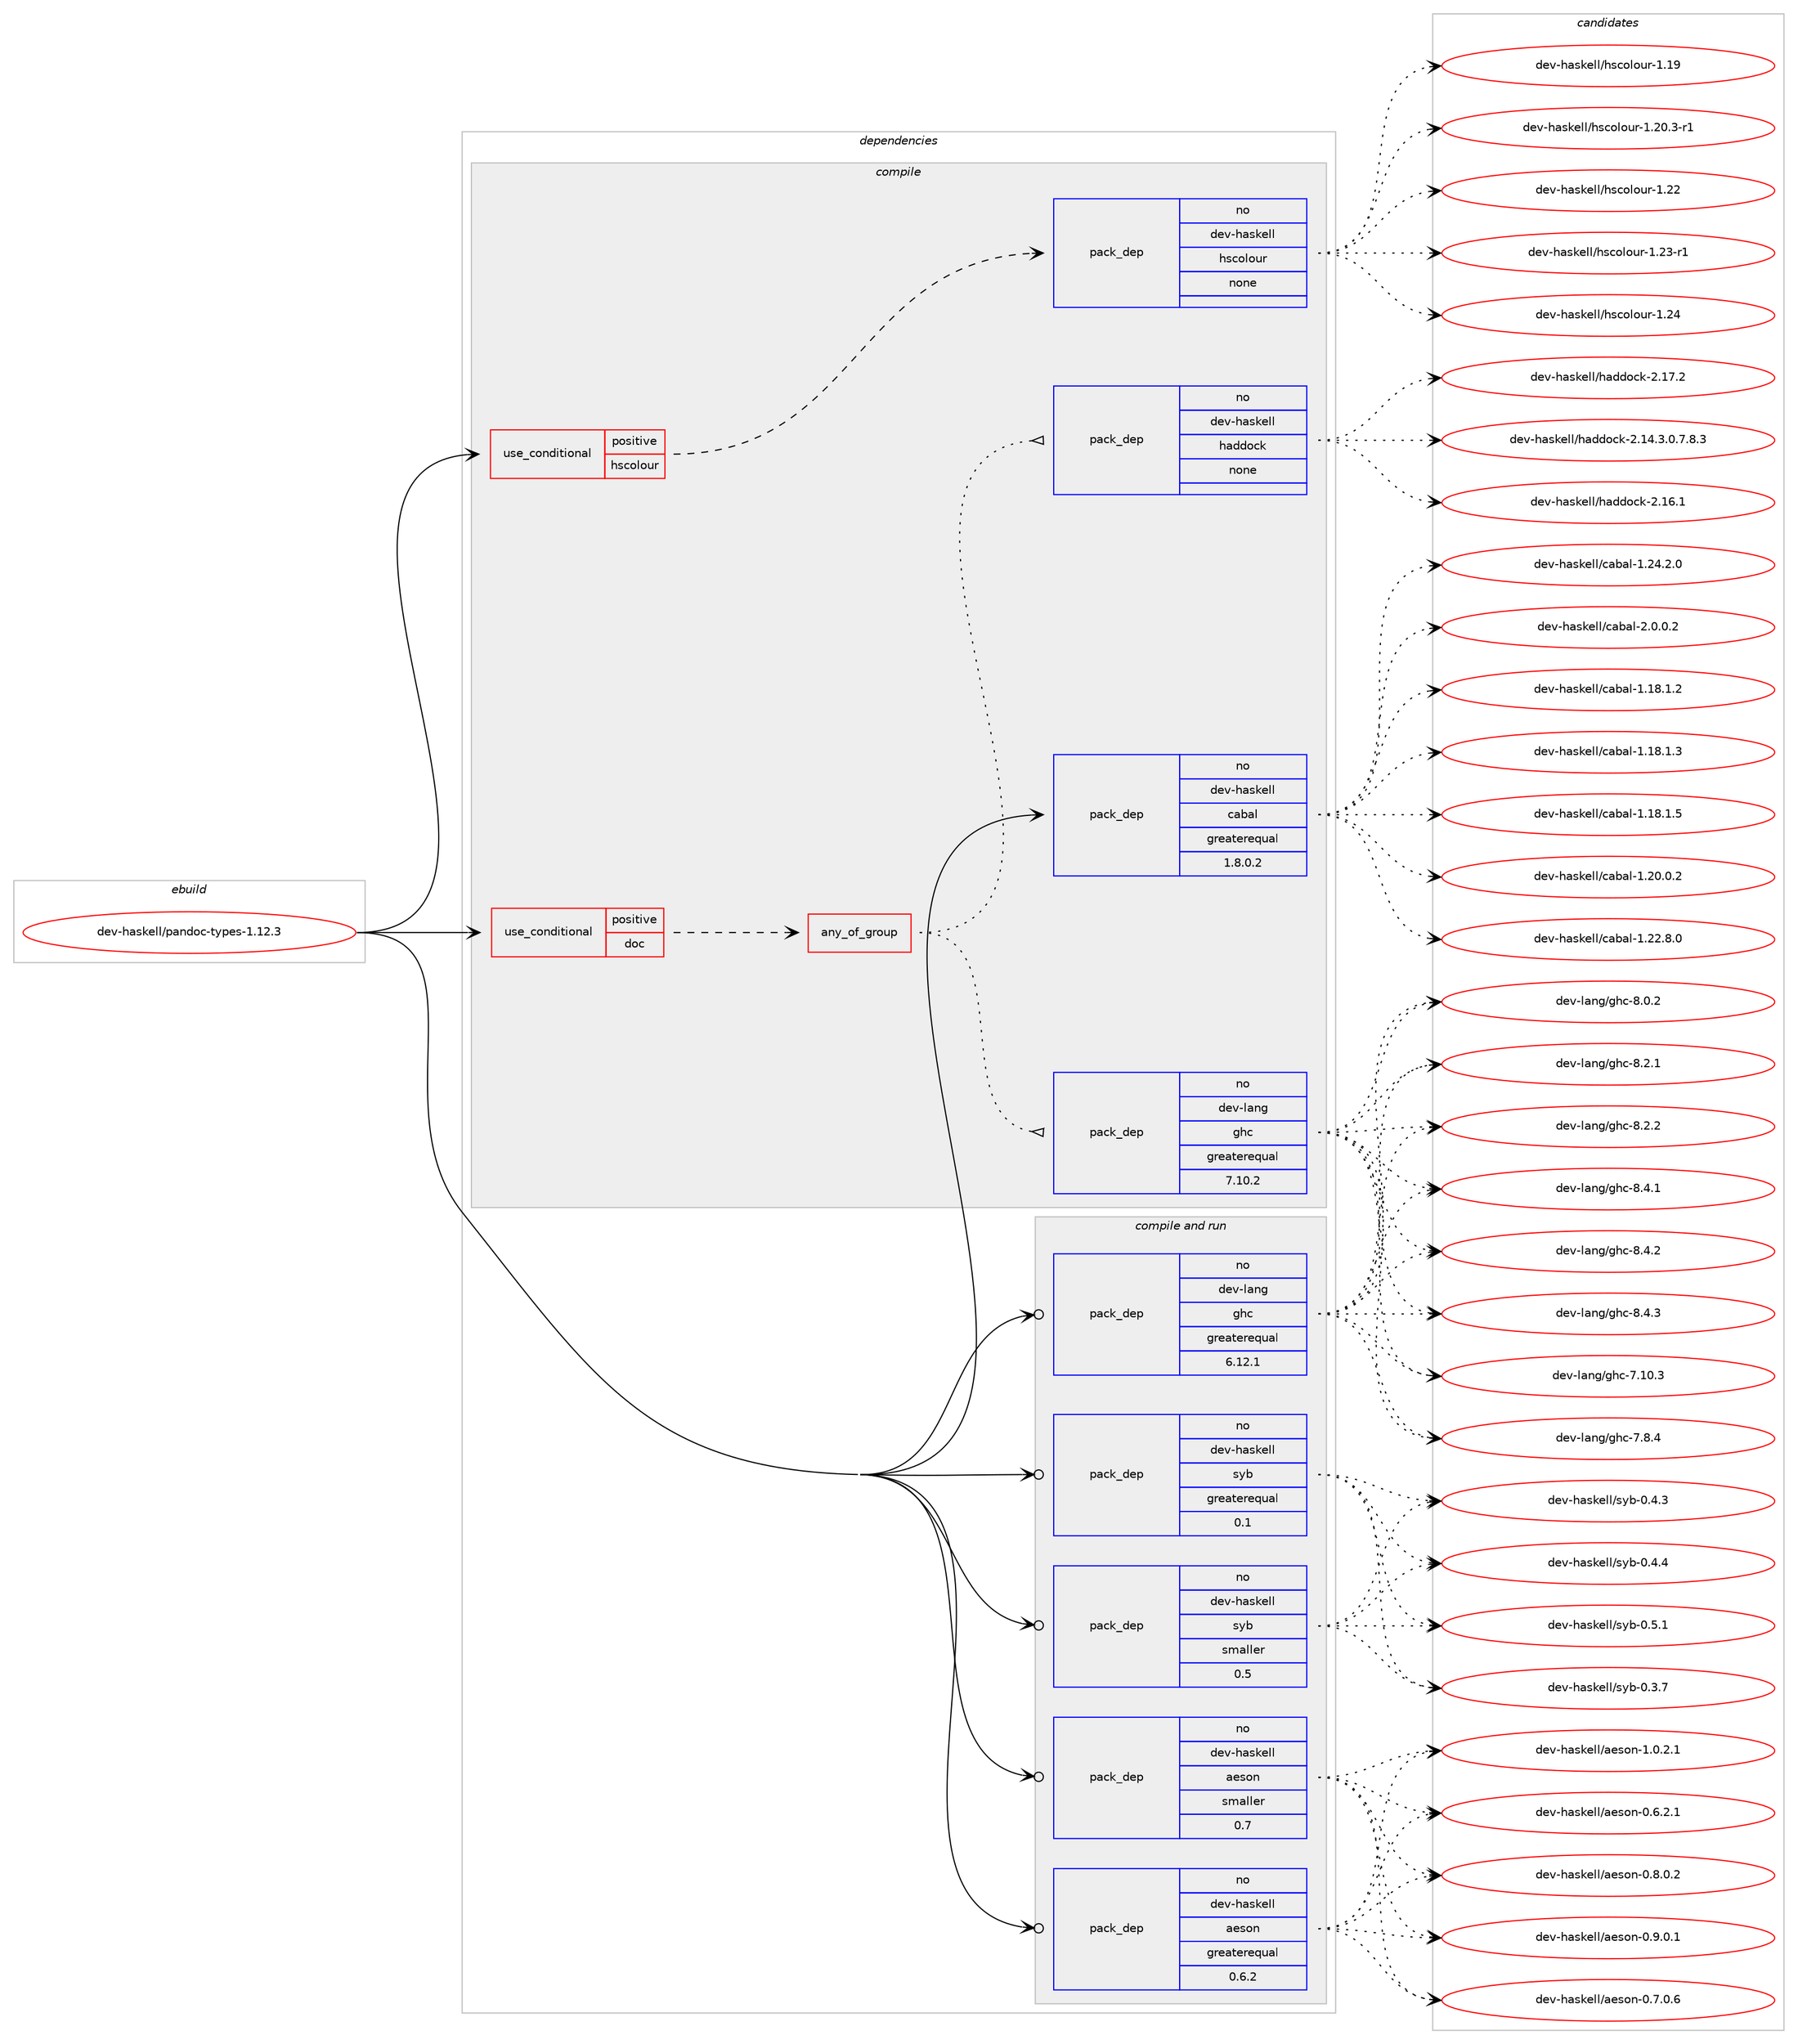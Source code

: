 digraph prolog {

# *************
# Graph options
# *************

newrank=true;
concentrate=true;
compound=true;
graph [rankdir=LR,fontname=Helvetica,fontsize=10,ranksep=1.5];#, ranksep=2.5, nodesep=0.2];
edge  [arrowhead=vee];
node  [fontname=Helvetica,fontsize=10];

# **********
# The ebuild
# **********

subgraph cluster_leftcol {
color=gray;
rank=same;
label=<<i>ebuild</i>>;
id [label="dev-haskell/pandoc-types-1.12.3", color=red, width=4, href="../dev-haskell/pandoc-types-1.12.3.svg"];
}

# ****************
# The dependencies
# ****************

subgraph cluster_midcol {
color=gray;
label=<<i>dependencies</i>>;
subgraph cluster_compile {
fillcolor="#eeeeee";
style=filled;
label=<<i>compile</i>>;
subgraph cond360947 {
dependency1340979 [label=<<TABLE BORDER="0" CELLBORDER="1" CELLSPACING="0" CELLPADDING="4"><TR><TD ROWSPAN="3" CELLPADDING="10">use_conditional</TD></TR><TR><TD>positive</TD></TR><TR><TD>doc</TD></TR></TABLE>>, shape=none, color=red];
subgraph any21349 {
dependency1340980 [label=<<TABLE BORDER="0" CELLBORDER="1" CELLSPACING="0" CELLPADDING="4"><TR><TD CELLPADDING="10">any_of_group</TD></TR></TABLE>>, shape=none, color=red];subgraph pack958131 {
dependency1340981 [label=<<TABLE BORDER="0" CELLBORDER="1" CELLSPACING="0" CELLPADDING="4" WIDTH="220"><TR><TD ROWSPAN="6" CELLPADDING="30">pack_dep</TD></TR><TR><TD WIDTH="110">no</TD></TR><TR><TD>dev-haskell</TD></TR><TR><TD>haddock</TD></TR><TR><TD>none</TD></TR><TR><TD></TD></TR></TABLE>>, shape=none, color=blue];
}
dependency1340980:e -> dependency1340981:w [weight=20,style="dotted",arrowhead="oinv"];
subgraph pack958132 {
dependency1340982 [label=<<TABLE BORDER="0" CELLBORDER="1" CELLSPACING="0" CELLPADDING="4" WIDTH="220"><TR><TD ROWSPAN="6" CELLPADDING="30">pack_dep</TD></TR><TR><TD WIDTH="110">no</TD></TR><TR><TD>dev-lang</TD></TR><TR><TD>ghc</TD></TR><TR><TD>greaterequal</TD></TR><TR><TD>7.10.2</TD></TR></TABLE>>, shape=none, color=blue];
}
dependency1340980:e -> dependency1340982:w [weight=20,style="dotted",arrowhead="oinv"];
}
dependency1340979:e -> dependency1340980:w [weight=20,style="dashed",arrowhead="vee"];
}
id:e -> dependency1340979:w [weight=20,style="solid",arrowhead="vee"];
subgraph cond360948 {
dependency1340983 [label=<<TABLE BORDER="0" CELLBORDER="1" CELLSPACING="0" CELLPADDING="4"><TR><TD ROWSPAN="3" CELLPADDING="10">use_conditional</TD></TR><TR><TD>positive</TD></TR><TR><TD>hscolour</TD></TR></TABLE>>, shape=none, color=red];
subgraph pack958133 {
dependency1340984 [label=<<TABLE BORDER="0" CELLBORDER="1" CELLSPACING="0" CELLPADDING="4" WIDTH="220"><TR><TD ROWSPAN="6" CELLPADDING="30">pack_dep</TD></TR><TR><TD WIDTH="110">no</TD></TR><TR><TD>dev-haskell</TD></TR><TR><TD>hscolour</TD></TR><TR><TD>none</TD></TR><TR><TD></TD></TR></TABLE>>, shape=none, color=blue];
}
dependency1340983:e -> dependency1340984:w [weight=20,style="dashed",arrowhead="vee"];
}
id:e -> dependency1340983:w [weight=20,style="solid",arrowhead="vee"];
subgraph pack958134 {
dependency1340985 [label=<<TABLE BORDER="0" CELLBORDER="1" CELLSPACING="0" CELLPADDING="4" WIDTH="220"><TR><TD ROWSPAN="6" CELLPADDING="30">pack_dep</TD></TR><TR><TD WIDTH="110">no</TD></TR><TR><TD>dev-haskell</TD></TR><TR><TD>cabal</TD></TR><TR><TD>greaterequal</TD></TR><TR><TD>1.8.0.2</TD></TR></TABLE>>, shape=none, color=blue];
}
id:e -> dependency1340985:w [weight=20,style="solid",arrowhead="vee"];
}
subgraph cluster_compileandrun {
fillcolor="#eeeeee";
style=filled;
label=<<i>compile and run</i>>;
subgraph pack958135 {
dependency1340986 [label=<<TABLE BORDER="0" CELLBORDER="1" CELLSPACING="0" CELLPADDING="4" WIDTH="220"><TR><TD ROWSPAN="6" CELLPADDING="30">pack_dep</TD></TR><TR><TD WIDTH="110">no</TD></TR><TR><TD>dev-haskell</TD></TR><TR><TD>aeson</TD></TR><TR><TD>greaterequal</TD></TR><TR><TD>0.6.2</TD></TR></TABLE>>, shape=none, color=blue];
}
id:e -> dependency1340986:w [weight=20,style="solid",arrowhead="odotvee"];
subgraph pack958136 {
dependency1340987 [label=<<TABLE BORDER="0" CELLBORDER="1" CELLSPACING="0" CELLPADDING="4" WIDTH="220"><TR><TD ROWSPAN="6" CELLPADDING="30">pack_dep</TD></TR><TR><TD WIDTH="110">no</TD></TR><TR><TD>dev-haskell</TD></TR><TR><TD>aeson</TD></TR><TR><TD>smaller</TD></TR><TR><TD>0.7</TD></TR></TABLE>>, shape=none, color=blue];
}
id:e -> dependency1340987:w [weight=20,style="solid",arrowhead="odotvee"];
subgraph pack958137 {
dependency1340988 [label=<<TABLE BORDER="0" CELLBORDER="1" CELLSPACING="0" CELLPADDING="4" WIDTH="220"><TR><TD ROWSPAN="6" CELLPADDING="30">pack_dep</TD></TR><TR><TD WIDTH="110">no</TD></TR><TR><TD>dev-haskell</TD></TR><TR><TD>syb</TD></TR><TR><TD>greaterequal</TD></TR><TR><TD>0.1</TD></TR></TABLE>>, shape=none, color=blue];
}
id:e -> dependency1340988:w [weight=20,style="solid",arrowhead="odotvee"];
subgraph pack958138 {
dependency1340989 [label=<<TABLE BORDER="0" CELLBORDER="1" CELLSPACING="0" CELLPADDING="4" WIDTH="220"><TR><TD ROWSPAN="6" CELLPADDING="30">pack_dep</TD></TR><TR><TD WIDTH="110">no</TD></TR><TR><TD>dev-haskell</TD></TR><TR><TD>syb</TD></TR><TR><TD>smaller</TD></TR><TR><TD>0.5</TD></TR></TABLE>>, shape=none, color=blue];
}
id:e -> dependency1340989:w [weight=20,style="solid",arrowhead="odotvee"];
subgraph pack958139 {
dependency1340990 [label=<<TABLE BORDER="0" CELLBORDER="1" CELLSPACING="0" CELLPADDING="4" WIDTH="220"><TR><TD ROWSPAN="6" CELLPADDING="30">pack_dep</TD></TR><TR><TD WIDTH="110">no</TD></TR><TR><TD>dev-lang</TD></TR><TR><TD>ghc</TD></TR><TR><TD>greaterequal</TD></TR><TR><TD>6.12.1</TD></TR></TABLE>>, shape=none, color=blue];
}
id:e -> dependency1340990:w [weight=20,style="solid",arrowhead="odotvee"];
}
subgraph cluster_run {
fillcolor="#eeeeee";
style=filled;
label=<<i>run</i>>;
}
}

# **************
# The candidates
# **************

subgraph cluster_choices {
rank=same;
color=gray;
label=<<i>candidates</i>>;

subgraph choice958131 {
color=black;
nodesep=1;
choice1001011184510497115107101108108471049710010011199107455046495246514648465546564651 [label="dev-haskell/haddock-2.14.3.0.7.8.3", color=red, width=4,href="../dev-haskell/haddock-2.14.3.0.7.8.3.svg"];
choice100101118451049711510710110810847104971001001119910745504649544649 [label="dev-haskell/haddock-2.16.1", color=red, width=4,href="../dev-haskell/haddock-2.16.1.svg"];
choice100101118451049711510710110810847104971001001119910745504649554650 [label="dev-haskell/haddock-2.17.2", color=red, width=4,href="../dev-haskell/haddock-2.17.2.svg"];
dependency1340981:e -> choice1001011184510497115107101108108471049710010011199107455046495246514648465546564651:w [style=dotted,weight="100"];
dependency1340981:e -> choice100101118451049711510710110810847104971001001119910745504649544649:w [style=dotted,weight="100"];
dependency1340981:e -> choice100101118451049711510710110810847104971001001119910745504649554650:w [style=dotted,weight="100"];
}
subgraph choice958132 {
color=black;
nodesep=1;
choice1001011184510897110103471031049945554649484651 [label="dev-lang/ghc-7.10.3", color=red, width=4,href="../dev-lang/ghc-7.10.3.svg"];
choice10010111845108971101034710310499455546564652 [label="dev-lang/ghc-7.8.4", color=red, width=4,href="../dev-lang/ghc-7.8.4.svg"];
choice10010111845108971101034710310499455646484650 [label="dev-lang/ghc-8.0.2", color=red, width=4,href="../dev-lang/ghc-8.0.2.svg"];
choice10010111845108971101034710310499455646504649 [label="dev-lang/ghc-8.2.1", color=red, width=4,href="../dev-lang/ghc-8.2.1.svg"];
choice10010111845108971101034710310499455646504650 [label="dev-lang/ghc-8.2.2", color=red, width=4,href="../dev-lang/ghc-8.2.2.svg"];
choice10010111845108971101034710310499455646524649 [label="dev-lang/ghc-8.4.1", color=red, width=4,href="../dev-lang/ghc-8.4.1.svg"];
choice10010111845108971101034710310499455646524650 [label="dev-lang/ghc-8.4.2", color=red, width=4,href="../dev-lang/ghc-8.4.2.svg"];
choice10010111845108971101034710310499455646524651 [label="dev-lang/ghc-8.4.3", color=red, width=4,href="../dev-lang/ghc-8.4.3.svg"];
dependency1340982:e -> choice1001011184510897110103471031049945554649484651:w [style=dotted,weight="100"];
dependency1340982:e -> choice10010111845108971101034710310499455546564652:w [style=dotted,weight="100"];
dependency1340982:e -> choice10010111845108971101034710310499455646484650:w [style=dotted,weight="100"];
dependency1340982:e -> choice10010111845108971101034710310499455646504649:w [style=dotted,weight="100"];
dependency1340982:e -> choice10010111845108971101034710310499455646504650:w [style=dotted,weight="100"];
dependency1340982:e -> choice10010111845108971101034710310499455646524649:w [style=dotted,weight="100"];
dependency1340982:e -> choice10010111845108971101034710310499455646524650:w [style=dotted,weight="100"];
dependency1340982:e -> choice10010111845108971101034710310499455646524651:w [style=dotted,weight="100"];
}
subgraph choice958133 {
color=black;
nodesep=1;
choice100101118451049711510710110810847104115991111081111171144549464957 [label="dev-haskell/hscolour-1.19", color=red, width=4,href="../dev-haskell/hscolour-1.19.svg"];
choice10010111845104971151071011081084710411599111108111117114454946504846514511449 [label="dev-haskell/hscolour-1.20.3-r1", color=red, width=4,href="../dev-haskell/hscolour-1.20.3-r1.svg"];
choice100101118451049711510710110810847104115991111081111171144549465050 [label="dev-haskell/hscolour-1.22", color=red, width=4,href="../dev-haskell/hscolour-1.22.svg"];
choice1001011184510497115107101108108471041159911110811111711445494650514511449 [label="dev-haskell/hscolour-1.23-r1", color=red, width=4,href="../dev-haskell/hscolour-1.23-r1.svg"];
choice100101118451049711510710110810847104115991111081111171144549465052 [label="dev-haskell/hscolour-1.24", color=red, width=4,href="../dev-haskell/hscolour-1.24.svg"];
dependency1340984:e -> choice100101118451049711510710110810847104115991111081111171144549464957:w [style=dotted,weight="100"];
dependency1340984:e -> choice10010111845104971151071011081084710411599111108111117114454946504846514511449:w [style=dotted,weight="100"];
dependency1340984:e -> choice100101118451049711510710110810847104115991111081111171144549465050:w [style=dotted,weight="100"];
dependency1340984:e -> choice1001011184510497115107101108108471041159911110811111711445494650514511449:w [style=dotted,weight="100"];
dependency1340984:e -> choice100101118451049711510710110810847104115991111081111171144549465052:w [style=dotted,weight="100"];
}
subgraph choice958134 {
color=black;
nodesep=1;
choice10010111845104971151071011081084799979897108454946495646494650 [label="dev-haskell/cabal-1.18.1.2", color=red, width=4,href="../dev-haskell/cabal-1.18.1.2.svg"];
choice10010111845104971151071011081084799979897108454946495646494651 [label="dev-haskell/cabal-1.18.1.3", color=red, width=4,href="../dev-haskell/cabal-1.18.1.3.svg"];
choice10010111845104971151071011081084799979897108454946495646494653 [label="dev-haskell/cabal-1.18.1.5", color=red, width=4,href="../dev-haskell/cabal-1.18.1.5.svg"];
choice10010111845104971151071011081084799979897108454946504846484650 [label="dev-haskell/cabal-1.20.0.2", color=red, width=4,href="../dev-haskell/cabal-1.20.0.2.svg"];
choice10010111845104971151071011081084799979897108454946505046564648 [label="dev-haskell/cabal-1.22.8.0", color=red, width=4,href="../dev-haskell/cabal-1.22.8.0.svg"];
choice10010111845104971151071011081084799979897108454946505246504648 [label="dev-haskell/cabal-1.24.2.0", color=red, width=4,href="../dev-haskell/cabal-1.24.2.0.svg"];
choice100101118451049711510710110810847999798971084550464846484650 [label="dev-haskell/cabal-2.0.0.2", color=red, width=4,href="../dev-haskell/cabal-2.0.0.2.svg"];
dependency1340985:e -> choice10010111845104971151071011081084799979897108454946495646494650:w [style=dotted,weight="100"];
dependency1340985:e -> choice10010111845104971151071011081084799979897108454946495646494651:w [style=dotted,weight="100"];
dependency1340985:e -> choice10010111845104971151071011081084799979897108454946495646494653:w [style=dotted,weight="100"];
dependency1340985:e -> choice10010111845104971151071011081084799979897108454946504846484650:w [style=dotted,weight="100"];
dependency1340985:e -> choice10010111845104971151071011081084799979897108454946505046564648:w [style=dotted,weight="100"];
dependency1340985:e -> choice10010111845104971151071011081084799979897108454946505246504648:w [style=dotted,weight="100"];
dependency1340985:e -> choice100101118451049711510710110810847999798971084550464846484650:w [style=dotted,weight="100"];
}
subgraph choice958135 {
color=black;
nodesep=1;
choice100101118451049711510710110810847971011151111104548465446504649 [label="dev-haskell/aeson-0.6.2.1", color=red, width=4,href="../dev-haskell/aeson-0.6.2.1.svg"];
choice100101118451049711510710110810847971011151111104548465546484654 [label="dev-haskell/aeson-0.7.0.6", color=red, width=4,href="../dev-haskell/aeson-0.7.0.6.svg"];
choice100101118451049711510710110810847971011151111104548465646484650 [label="dev-haskell/aeson-0.8.0.2", color=red, width=4,href="../dev-haskell/aeson-0.8.0.2.svg"];
choice100101118451049711510710110810847971011151111104548465746484649 [label="dev-haskell/aeson-0.9.0.1", color=red, width=4,href="../dev-haskell/aeson-0.9.0.1.svg"];
choice100101118451049711510710110810847971011151111104549464846504649 [label="dev-haskell/aeson-1.0.2.1", color=red, width=4,href="../dev-haskell/aeson-1.0.2.1.svg"];
dependency1340986:e -> choice100101118451049711510710110810847971011151111104548465446504649:w [style=dotted,weight="100"];
dependency1340986:e -> choice100101118451049711510710110810847971011151111104548465546484654:w [style=dotted,weight="100"];
dependency1340986:e -> choice100101118451049711510710110810847971011151111104548465646484650:w [style=dotted,weight="100"];
dependency1340986:e -> choice100101118451049711510710110810847971011151111104548465746484649:w [style=dotted,weight="100"];
dependency1340986:e -> choice100101118451049711510710110810847971011151111104549464846504649:w [style=dotted,weight="100"];
}
subgraph choice958136 {
color=black;
nodesep=1;
choice100101118451049711510710110810847971011151111104548465446504649 [label="dev-haskell/aeson-0.6.2.1", color=red, width=4,href="../dev-haskell/aeson-0.6.2.1.svg"];
choice100101118451049711510710110810847971011151111104548465546484654 [label="dev-haskell/aeson-0.7.0.6", color=red, width=4,href="../dev-haskell/aeson-0.7.0.6.svg"];
choice100101118451049711510710110810847971011151111104548465646484650 [label="dev-haskell/aeson-0.8.0.2", color=red, width=4,href="../dev-haskell/aeson-0.8.0.2.svg"];
choice100101118451049711510710110810847971011151111104548465746484649 [label="dev-haskell/aeson-0.9.0.1", color=red, width=4,href="../dev-haskell/aeson-0.9.0.1.svg"];
choice100101118451049711510710110810847971011151111104549464846504649 [label="dev-haskell/aeson-1.0.2.1", color=red, width=4,href="../dev-haskell/aeson-1.0.2.1.svg"];
dependency1340987:e -> choice100101118451049711510710110810847971011151111104548465446504649:w [style=dotted,weight="100"];
dependency1340987:e -> choice100101118451049711510710110810847971011151111104548465546484654:w [style=dotted,weight="100"];
dependency1340987:e -> choice100101118451049711510710110810847971011151111104548465646484650:w [style=dotted,weight="100"];
dependency1340987:e -> choice100101118451049711510710110810847971011151111104548465746484649:w [style=dotted,weight="100"];
dependency1340987:e -> choice100101118451049711510710110810847971011151111104549464846504649:w [style=dotted,weight="100"];
}
subgraph choice958137 {
color=black;
nodesep=1;
choice10010111845104971151071011081084711512198454846514655 [label="dev-haskell/syb-0.3.7", color=red, width=4,href="../dev-haskell/syb-0.3.7.svg"];
choice10010111845104971151071011081084711512198454846524651 [label="dev-haskell/syb-0.4.3", color=red, width=4,href="../dev-haskell/syb-0.4.3.svg"];
choice10010111845104971151071011081084711512198454846524652 [label="dev-haskell/syb-0.4.4", color=red, width=4,href="../dev-haskell/syb-0.4.4.svg"];
choice10010111845104971151071011081084711512198454846534649 [label="dev-haskell/syb-0.5.1", color=red, width=4,href="../dev-haskell/syb-0.5.1.svg"];
dependency1340988:e -> choice10010111845104971151071011081084711512198454846514655:w [style=dotted,weight="100"];
dependency1340988:e -> choice10010111845104971151071011081084711512198454846524651:w [style=dotted,weight="100"];
dependency1340988:e -> choice10010111845104971151071011081084711512198454846524652:w [style=dotted,weight="100"];
dependency1340988:e -> choice10010111845104971151071011081084711512198454846534649:w [style=dotted,weight="100"];
}
subgraph choice958138 {
color=black;
nodesep=1;
choice10010111845104971151071011081084711512198454846514655 [label="dev-haskell/syb-0.3.7", color=red, width=4,href="../dev-haskell/syb-0.3.7.svg"];
choice10010111845104971151071011081084711512198454846524651 [label="dev-haskell/syb-0.4.3", color=red, width=4,href="../dev-haskell/syb-0.4.3.svg"];
choice10010111845104971151071011081084711512198454846524652 [label="dev-haskell/syb-0.4.4", color=red, width=4,href="../dev-haskell/syb-0.4.4.svg"];
choice10010111845104971151071011081084711512198454846534649 [label="dev-haskell/syb-0.5.1", color=red, width=4,href="../dev-haskell/syb-0.5.1.svg"];
dependency1340989:e -> choice10010111845104971151071011081084711512198454846514655:w [style=dotted,weight="100"];
dependency1340989:e -> choice10010111845104971151071011081084711512198454846524651:w [style=dotted,weight="100"];
dependency1340989:e -> choice10010111845104971151071011081084711512198454846524652:w [style=dotted,weight="100"];
dependency1340989:e -> choice10010111845104971151071011081084711512198454846534649:w [style=dotted,weight="100"];
}
subgraph choice958139 {
color=black;
nodesep=1;
choice1001011184510897110103471031049945554649484651 [label="dev-lang/ghc-7.10.3", color=red, width=4,href="../dev-lang/ghc-7.10.3.svg"];
choice10010111845108971101034710310499455546564652 [label="dev-lang/ghc-7.8.4", color=red, width=4,href="../dev-lang/ghc-7.8.4.svg"];
choice10010111845108971101034710310499455646484650 [label="dev-lang/ghc-8.0.2", color=red, width=4,href="../dev-lang/ghc-8.0.2.svg"];
choice10010111845108971101034710310499455646504649 [label="dev-lang/ghc-8.2.1", color=red, width=4,href="../dev-lang/ghc-8.2.1.svg"];
choice10010111845108971101034710310499455646504650 [label="dev-lang/ghc-8.2.2", color=red, width=4,href="../dev-lang/ghc-8.2.2.svg"];
choice10010111845108971101034710310499455646524649 [label="dev-lang/ghc-8.4.1", color=red, width=4,href="../dev-lang/ghc-8.4.1.svg"];
choice10010111845108971101034710310499455646524650 [label="dev-lang/ghc-8.4.2", color=red, width=4,href="../dev-lang/ghc-8.4.2.svg"];
choice10010111845108971101034710310499455646524651 [label="dev-lang/ghc-8.4.3", color=red, width=4,href="../dev-lang/ghc-8.4.3.svg"];
dependency1340990:e -> choice1001011184510897110103471031049945554649484651:w [style=dotted,weight="100"];
dependency1340990:e -> choice10010111845108971101034710310499455546564652:w [style=dotted,weight="100"];
dependency1340990:e -> choice10010111845108971101034710310499455646484650:w [style=dotted,weight="100"];
dependency1340990:e -> choice10010111845108971101034710310499455646504649:w [style=dotted,weight="100"];
dependency1340990:e -> choice10010111845108971101034710310499455646504650:w [style=dotted,weight="100"];
dependency1340990:e -> choice10010111845108971101034710310499455646524649:w [style=dotted,weight="100"];
dependency1340990:e -> choice10010111845108971101034710310499455646524650:w [style=dotted,weight="100"];
dependency1340990:e -> choice10010111845108971101034710310499455646524651:w [style=dotted,weight="100"];
}
}

}
